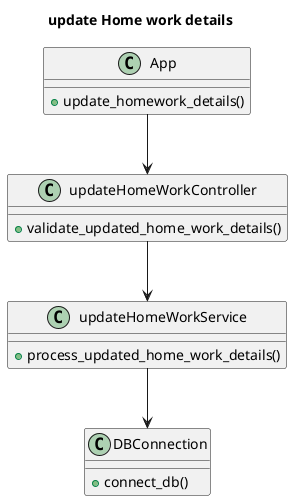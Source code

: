 @startuml ""
title update Home work details

class App {
    +update_homework_details()
}

class updateHomeWorkController {
    +validate_updated_home_work_details()
}

class updateHomeWorkService {
    +process_updated_home_work_details()
}

class DBConnection {
    +connect_db()
}

App --> updateHomeWorkController
updateHomeWorkController --> updateHomeWorkService 
updateHomeWorkService --> DBConnection

@enduml

